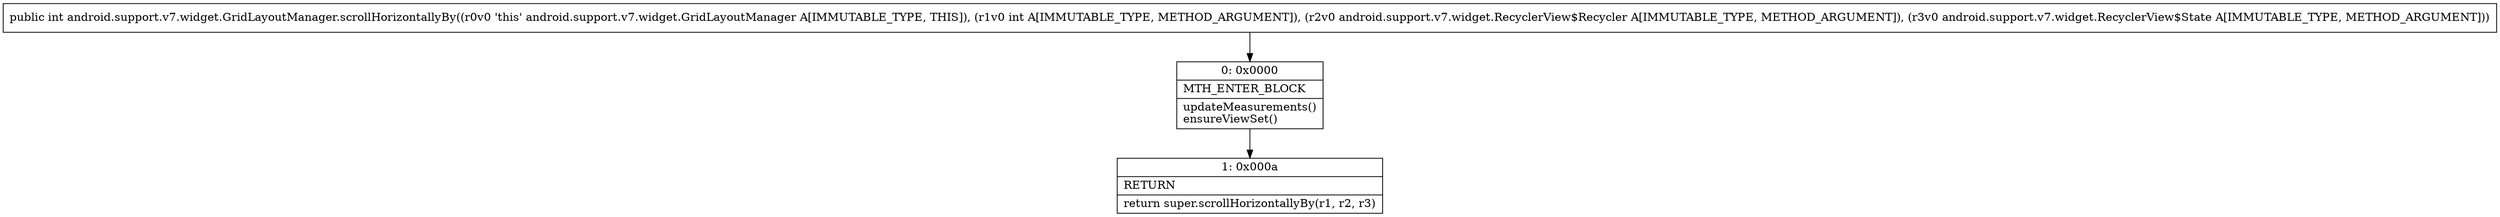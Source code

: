 digraph "CFG forandroid.support.v7.widget.GridLayoutManager.scrollHorizontallyBy(ILandroid\/support\/v7\/widget\/RecyclerView$Recycler;Landroid\/support\/v7\/widget\/RecyclerView$State;)I" {
Node_0 [shape=record,label="{0\:\ 0x0000|MTH_ENTER_BLOCK\l|updateMeasurements()\lensureViewSet()\l}"];
Node_1 [shape=record,label="{1\:\ 0x000a|RETURN\l|return super.scrollHorizontallyBy(r1, r2, r3)\l}"];
MethodNode[shape=record,label="{public int android.support.v7.widget.GridLayoutManager.scrollHorizontallyBy((r0v0 'this' android.support.v7.widget.GridLayoutManager A[IMMUTABLE_TYPE, THIS]), (r1v0 int A[IMMUTABLE_TYPE, METHOD_ARGUMENT]), (r2v0 android.support.v7.widget.RecyclerView$Recycler A[IMMUTABLE_TYPE, METHOD_ARGUMENT]), (r3v0 android.support.v7.widget.RecyclerView$State A[IMMUTABLE_TYPE, METHOD_ARGUMENT])) }"];
MethodNode -> Node_0;
Node_0 -> Node_1;
}

